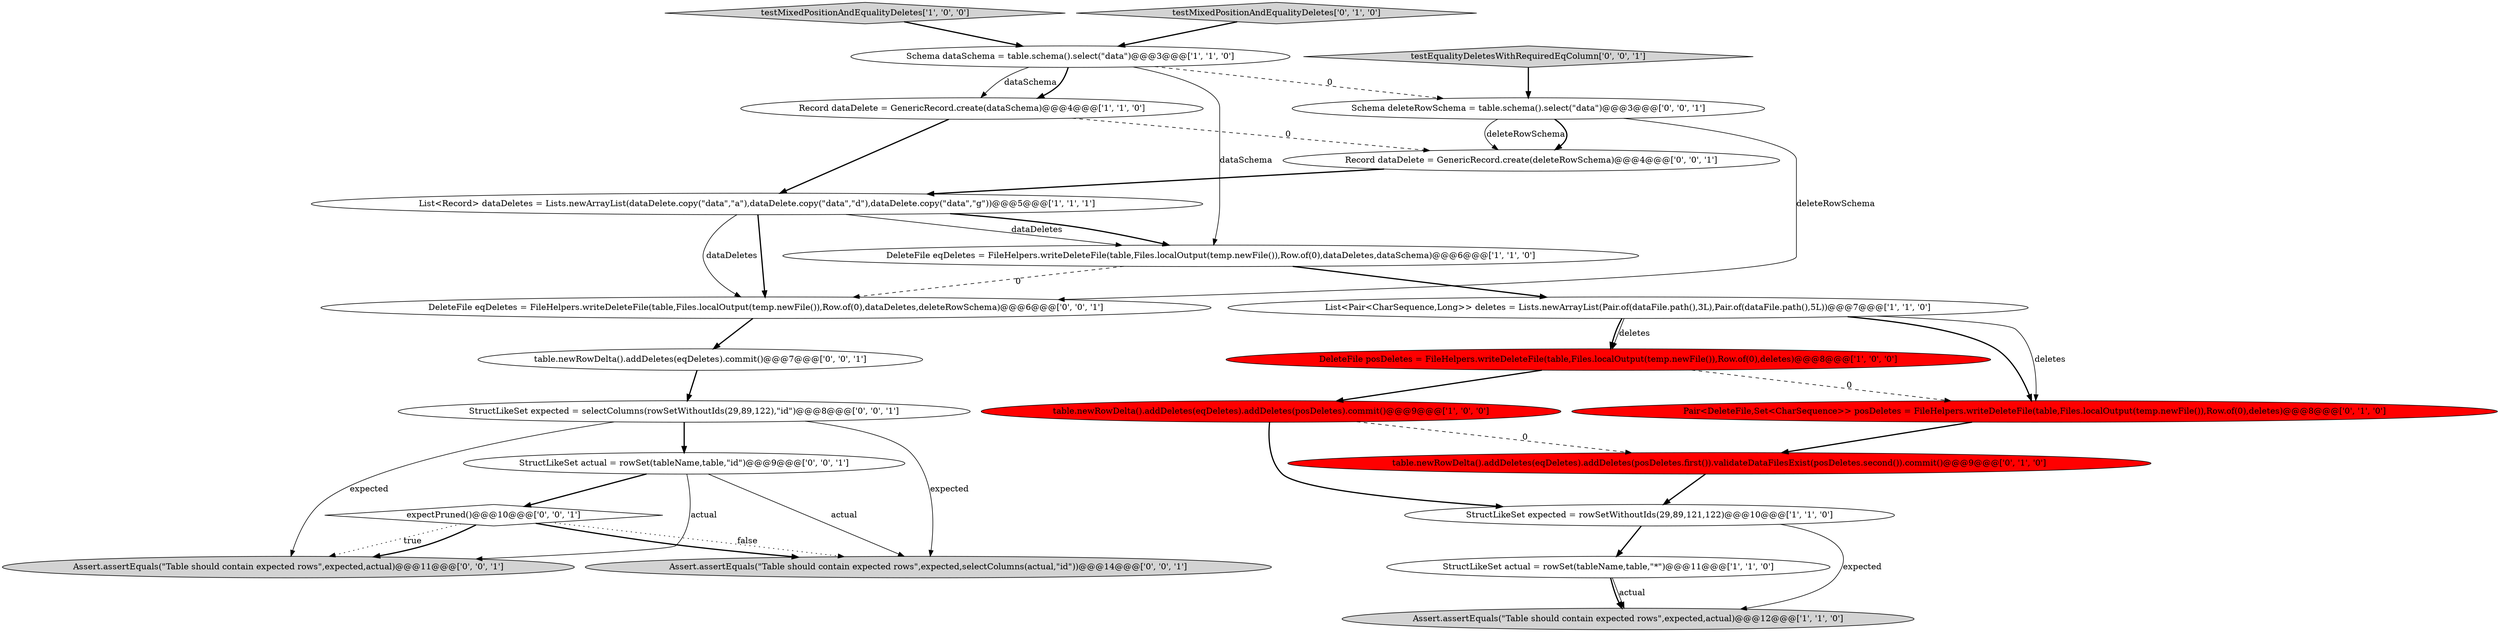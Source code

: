 digraph {
2 [style = filled, label = "DeleteFile posDeletes = FileHelpers.writeDeleteFile(table,Files.localOutput(temp.newFile()),Row.of(0),deletes)@@@8@@@['1', '0', '0']", fillcolor = red, shape = ellipse image = "AAA1AAABBB1BBB"];
6 [style = filled, label = "List<Pair<CharSequence,Long>> deletes = Lists.newArrayList(Pair.of(dataFile.path(),3L),Pair.of(dataFile.path(),5L))@@@7@@@['1', '1', '0']", fillcolor = white, shape = ellipse image = "AAA0AAABBB1BBB"];
5 [style = filled, label = "DeleteFile eqDeletes = FileHelpers.writeDeleteFile(table,Files.localOutput(temp.newFile()),Row.of(0),dataDeletes,dataSchema)@@@6@@@['1', '1', '0']", fillcolor = white, shape = ellipse image = "AAA0AAABBB1BBB"];
8 [style = filled, label = "StructLikeSet actual = rowSet(tableName,table,\"*\")@@@11@@@['1', '1', '0']", fillcolor = white, shape = ellipse image = "AAA0AAABBB1BBB"];
16 [style = filled, label = "StructLikeSet expected = selectColumns(rowSetWithoutIds(29,89,122),\"id\")@@@8@@@['0', '0', '1']", fillcolor = white, shape = ellipse image = "AAA0AAABBB3BBB"];
0 [style = filled, label = "Schema dataSchema = table.schema().select(\"data\")@@@3@@@['1', '1', '0']", fillcolor = white, shape = ellipse image = "AAA0AAABBB1BBB"];
4 [style = filled, label = "Record dataDelete = GenericRecord.create(dataSchema)@@@4@@@['1', '1', '0']", fillcolor = white, shape = ellipse image = "AAA0AAABBB1BBB"];
9 [style = filled, label = "testMixedPositionAndEqualityDeletes['1', '0', '0']", fillcolor = lightgray, shape = diamond image = "AAA0AAABBB1BBB"];
12 [style = filled, label = "table.newRowDelta().addDeletes(eqDeletes).addDeletes(posDeletes.first()).validateDataFilesExist(posDeletes.second()).commit()@@@9@@@['0', '1', '0']", fillcolor = red, shape = ellipse image = "AAA1AAABBB2BBB"];
7 [style = filled, label = "Assert.assertEquals(\"Table should contain expected rows\",expected,actual)@@@12@@@['1', '1', '0']", fillcolor = lightgray, shape = ellipse image = "AAA0AAABBB1BBB"];
13 [style = filled, label = "testMixedPositionAndEqualityDeletes['0', '1', '0']", fillcolor = lightgray, shape = diamond image = "AAA0AAABBB2BBB"];
19 [style = filled, label = "testEqualityDeletesWithRequiredEqColumn['0', '0', '1']", fillcolor = lightgray, shape = diamond image = "AAA0AAABBB3BBB"];
14 [style = filled, label = "Schema deleteRowSchema = table.schema().select(\"data\")@@@3@@@['0', '0', '1']", fillcolor = white, shape = ellipse image = "AAA0AAABBB3BBB"];
22 [style = filled, label = "Assert.assertEquals(\"Table should contain expected rows\",expected,selectColumns(actual,\"id\"))@@@14@@@['0', '0', '1']", fillcolor = lightgray, shape = ellipse image = "AAA0AAABBB3BBB"];
20 [style = filled, label = "table.newRowDelta().addDeletes(eqDeletes).commit()@@@7@@@['0', '0', '1']", fillcolor = white, shape = ellipse image = "AAA0AAABBB3BBB"];
21 [style = filled, label = "Assert.assertEquals(\"Table should contain expected rows\",expected,actual)@@@11@@@['0', '0', '1']", fillcolor = lightgray, shape = ellipse image = "AAA0AAABBB3BBB"];
17 [style = filled, label = "DeleteFile eqDeletes = FileHelpers.writeDeleteFile(table,Files.localOutput(temp.newFile()),Row.of(0),dataDeletes,deleteRowSchema)@@@6@@@['0', '0', '1']", fillcolor = white, shape = ellipse image = "AAA0AAABBB3BBB"];
23 [style = filled, label = "expectPruned()@@@10@@@['0', '0', '1']", fillcolor = white, shape = diamond image = "AAA0AAABBB3BBB"];
18 [style = filled, label = "StructLikeSet actual = rowSet(tableName,table,\"id\")@@@9@@@['0', '0', '1']", fillcolor = white, shape = ellipse image = "AAA0AAABBB3BBB"];
10 [style = filled, label = "List<Record> dataDeletes = Lists.newArrayList(dataDelete.copy(\"data\",\"a\"),dataDelete.copy(\"data\",\"d\"),dataDelete.copy(\"data\",\"g\"))@@@5@@@['1', '1', '1']", fillcolor = white, shape = ellipse image = "AAA0AAABBB1BBB"];
3 [style = filled, label = "StructLikeSet expected = rowSetWithoutIds(29,89,121,122)@@@10@@@['1', '1', '0']", fillcolor = white, shape = ellipse image = "AAA0AAABBB1BBB"];
11 [style = filled, label = "Pair<DeleteFile,Set<CharSequence>> posDeletes = FileHelpers.writeDeleteFile(table,Files.localOutput(temp.newFile()),Row.of(0),deletes)@@@8@@@['0', '1', '0']", fillcolor = red, shape = ellipse image = "AAA1AAABBB2BBB"];
1 [style = filled, label = "table.newRowDelta().addDeletes(eqDeletes).addDeletes(posDeletes).commit()@@@9@@@['1', '0', '0']", fillcolor = red, shape = ellipse image = "AAA1AAABBB1BBB"];
15 [style = filled, label = "Record dataDelete = GenericRecord.create(deleteRowSchema)@@@4@@@['0', '0', '1']", fillcolor = white, shape = ellipse image = "AAA0AAABBB3BBB"];
4->10 [style = bold, label=""];
18->22 [style = solid, label="actual"];
15->10 [style = bold, label=""];
16->18 [style = bold, label=""];
9->0 [style = bold, label=""];
18->23 [style = bold, label=""];
23->22 [style = dotted, label="false"];
2->1 [style = bold, label=""];
16->22 [style = solid, label="expected"];
10->17 [style = solid, label="dataDeletes"];
23->21 [style = dotted, label="true"];
1->3 [style = bold, label=""];
11->12 [style = bold, label=""];
10->17 [style = bold, label=""];
6->2 [style = solid, label="deletes"];
14->17 [style = solid, label="deleteRowSchema"];
8->7 [style = solid, label="actual"];
8->7 [style = bold, label=""];
6->2 [style = bold, label=""];
0->4 [style = solid, label="dataSchema"];
6->11 [style = solid, label="deletes"];
0->14 [style = dashed, label="0"];
1->12 [style = dashed, label="0"];
10->5 [style = solid, label="dataDeletes"];
23->22 [style = bold, label=""];
10->5 [style = bold, label=""];
5->6 [style = bold, label=""];
16->21 [style = solid, label="expected"];
20->16 [style = bold, label=""];
23->21 [style = bold, label=""];
19->14 [style = bold, label=""];
0->4 [style = bold, label=""];
5->17 [style = dashed, label="0"];
4->15 [style = dashed, label="0"];
3->8 [style = bold, label=""];
6->11 [style = bold, label=""];
14->15 [style = solid, label="deleteRowSchema"];
2->11 [style = dashed, label="0"];
14->15 [style = bold, label=""];
12->3 [style = bold, label=""];
0->5 [style = solid, label="dataSchema"];
18->21 [style = solid, label="actual"];
13->0 [style = bold, label=""];
17->20 [style = bold, label=""];
3->7 [style = solid, label="expected"];
}
